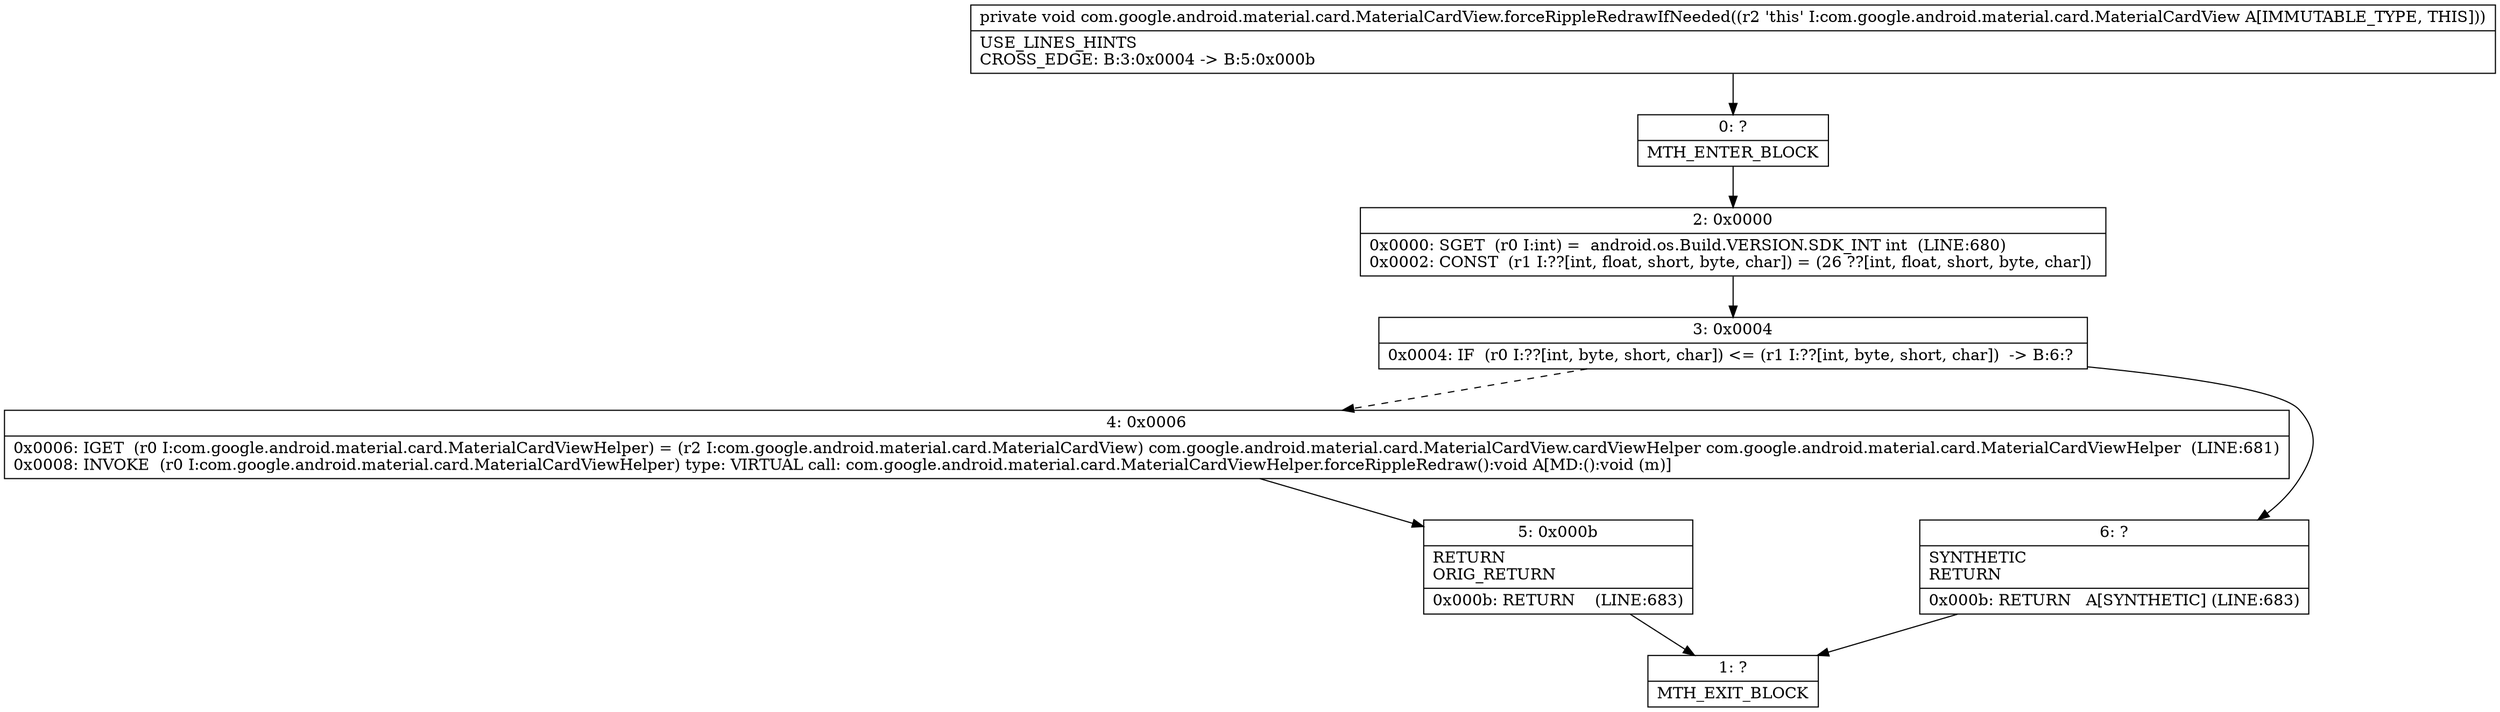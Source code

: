 digraph "CFG forcom.google.android.material.card.MaterialCardView.forceRippleRedrawIfNeeded()V" {
Node_0 [shape=record,label="{0\:\ ?|MTH_ENTER_BLOCK\l}"];
Node_2 [shape=record,label="{2\:\ 0x0000|0x0000: SGET  (r0 I:int) =  android.os.Build.VERSION.SDK_INT int  (LINE:680)\l0x0002: CONST  (r1 I:??[int, float, short, byte, char]) = (26 ??[int, float, short, byte, char]) \l}"];
Node_3 [shape=record,label="{3\:\ 0x0004|0x0004: IF  (r0 I:??[int, byte, short, char]) \<= (r1 I:??[int, byte, short, char])  \-\> B:6:? \l}"];
Node_4 [shape=record,label="{4\:\ 0x0006|0x0006: IGET  (r0 I:com.google.android.material.card.MaterialCardViewHelper) = (r2 I:com.google.android.material.card.MaterialCardView) com.google.android.material.card.MaterialCardView.cardViewHelper com.google.android.material.card.MaterialCardViewHelper  (LINE:681)\l0x0008: INVOKE  (r0 I:com.google.android.material.card.MaterialCardViewHelper) type: VIRTUAL call: com.google.android.material.card.MaterialCardViewHelper.forceRippleRedraw():void A[MD:():void (m)]\l}"];
Node_5 [shape=record,label="{5\:\ 0x000b|RETURN\lORIG_RETURN\l|0x000b: RETURN    (LINE:683)\l}"];
Node_1 [shape=record,label="{1\:\ ?|MTH_EXIT_BLOCK\l}"];
Node_6 [shape=record,label="{6\:\ ?|SYNTHETIC\lRETURN\l|0x000b: RETURN   A[SYNTHETIC] (LINE:683)\l}"];
MethodNode[shape=record,label="{private void com.google.android.material.card.MaterialCardView.forceRippleRedrawIfNeeded((r2 'this' I:com.google.android.material.card.MaterialCardView A[IMMUTABLE_TYPE, THIS]))  | USE_LINES_HINTS\lCROSS_EDGE: B:3:0x0004 \-\> B:5:0x000b\l}"];
MethodNode -> Node_0;Node_0 -> Node_2;
Node_2 -> Node_3;
Node_3 -> Node_4[style=dashed];
Node_3 -> Node_6;
Node_4 -> Node_5;
Node_5 -> Node_1;
Node_6 -> Node_1;
}

